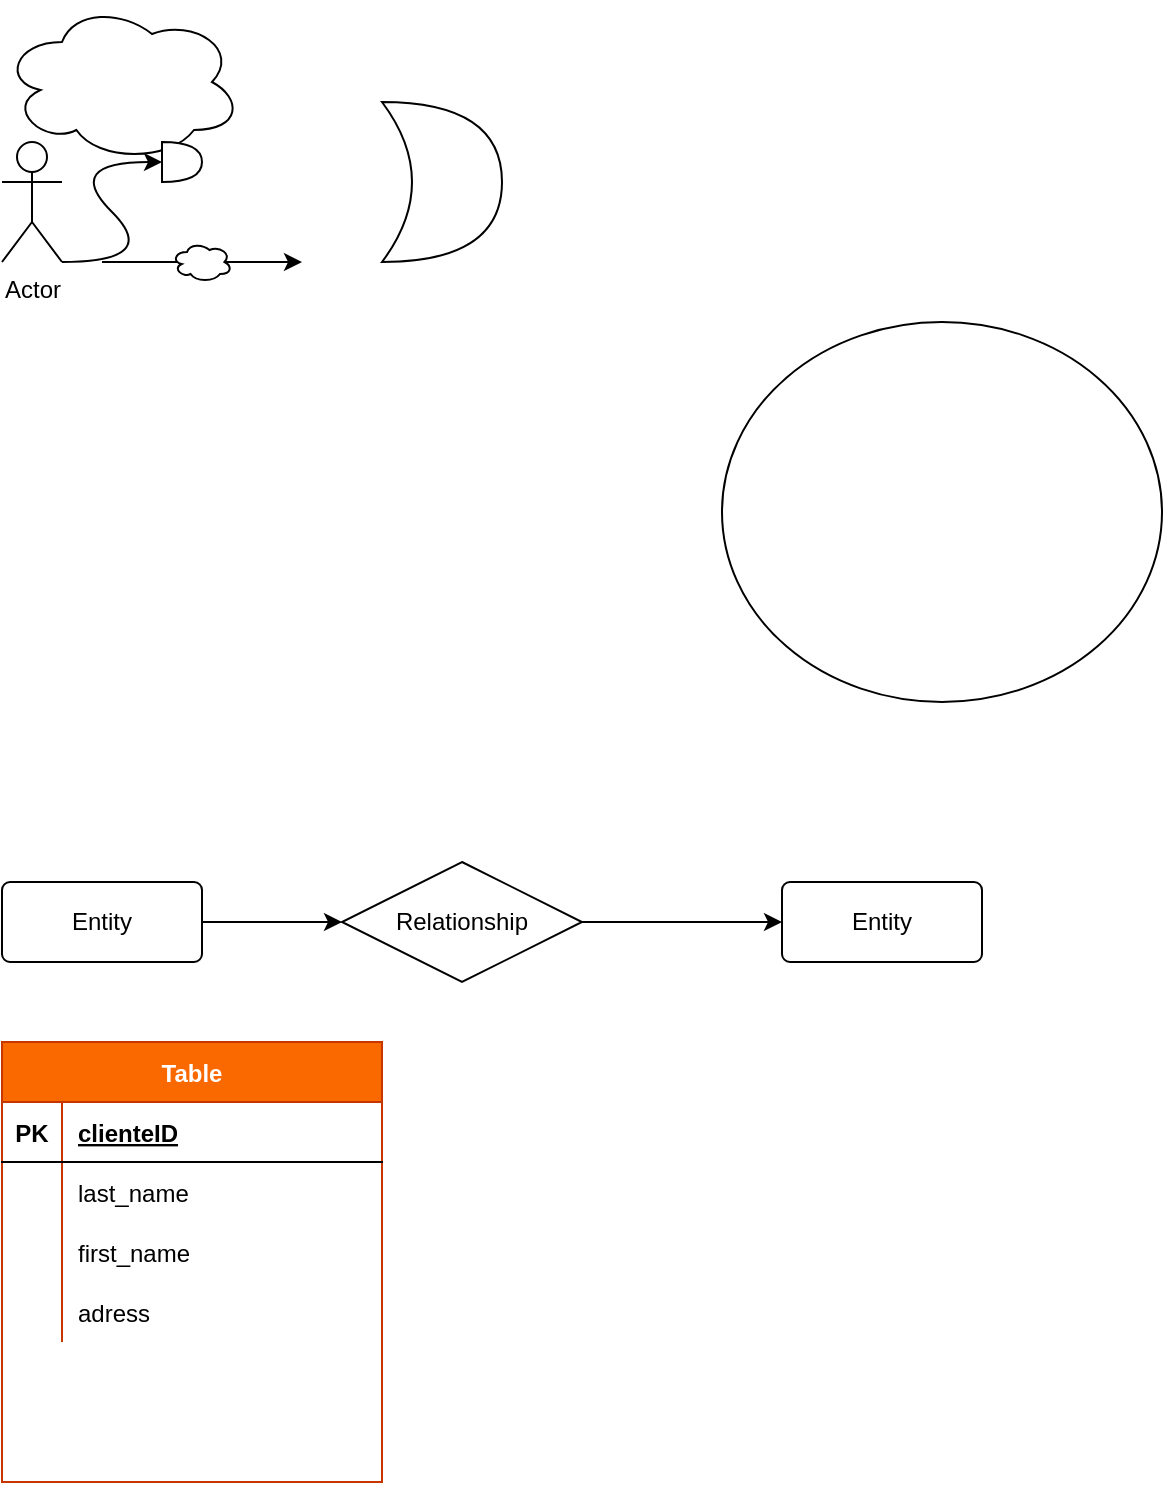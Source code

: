 <mxfile version="13.6.2" type="github">
  <diagram id="QwEsTALOVHD5GLF-uJu8" name="Page-1">
    <mxGraphModel dx="795" dy="456" grid="1" gridSize="10" guides="1" tooltips="1" connect="1" arrows="1" fold="1" page="1" pageScale="1" pageWidth="827" pageHeight="1169" math="0" shadow="0">
      <root>
        <mxCell id="0" />
        <mxCell id="1" parent="0" />
        <mxCell id="-1Mi1pXsmesw67d8ZnRU-1" value="" style="ellipse;whiteSpace=wrap;html=1;" vertex="1" parent="1">
          <mxGeometry x="540" y="280" width="220" height="190" as="geometry" />
        </mxCell>
        <mxCell id="-1Mi1pXsmesw67d8ZnRU-2" value="" style="ellipse;shape=cloud;whiteSpace=wrap;html=1;" vertex="1" parent="1">
          <mxGeometry x="180" y="120" width="120" height="80" as="geometry" />
        </mxCell>
        <mxCell id="-1Mi1pXsmesw67d8ZnRU-3" value="Actor" style="shape=umlActor;verticalLabelPosition=bottom;verticalAlign=top;html=1;outlineConnect=0;" vertex="1" parent="1">
          <mxGeometry x="180" y="190" width="30" height="60" as="geometry" />
        </mxCell>
        <mxCell id="-1Mi1pXsmesw67d8ZnRU-4" value="" style="curved=1;endArrow=classic;html=1;" edge="1" parent="1">
          <mxGeometry width="50" height="50" relative="1" as="geometry">
            <mxPoint x="210" y="250" as="sourcePoint" />
            <mxPoint x="260" y="200" as="targetPoint" />
            <Array as="points">
              <mxPoint x="260" y="250" />
              <mxPoint x="210" y="200" />
            </Array>
          </mxGeometry>
        </mxCell>
        <mxCell id="-1Mi1pXsmesw67d8ZnRU-5" value="" style="endArrow=classic;html=1;" edge="1" parent="1">
          <mxGeometry relative="1" as="geometry">
            <mxPoint x="230" y="250" as="sourcePoint" />
            <mxPoint x="330" y="250" as="targetPoint" />
          </mxGeometry>
        </mxCell>
        <mxCell id="-1Mi1pXsmesw67d8ZnRU-6" value="" style="shape=cloud;html=1;outlineConnect=0;" vertex="1" parent="-1Mi1pXsmesw67d8ZnRU-5">
          <mxGeometry width="30" height="20" relative="1" as="geometry">
            <mxPoint x="-15" y="-10" as="offset" />
          </mxGeometry>
        </mxCell>
        <mxCell id="-1Mi1pXsmesw67d8ZnRU-7" value="" style="shape=xor;whiteSpace=wrap;html=1;" vertex="1" parent="1">
          <mxGeometry x="370" y="170" width="60" height="80" as="geometry" />
        </mxCell>
        <mxCell id="-1Mi1pXsmesw67d8ZnRU-8" value="" style="shape=or;whiteSpace=wrap;html=1;" vertex="1" parent="1">
          <mxGeometry x="260" y="190" width="20" height="20" as="geometry" />
        </mxCell>
        <mxCell id="-1Mi1pXsmesw67d8ZnRU-12" style="edgeStyle=orthogonalEdgeStyle;rounded=0;orthogonalLoop=1;jettySize=auto;html=1;entryX=0;entryY=0.5;entryDx=0;entryDy=0;" edge="1" parent="1" source="-1Mi1pXsmesw67d8ZnRU-9" target="-1Mi1pXsmesw67d8ZnRU-11">
          <mxGeometry relative="1" as="geometry" />
        </mxCell>
        <mxCell id="-1Mi1pXsmesw67d8ZnRU-9" value="Entity" style="rounded=1;arcSize=10;whiteSpace=wrap;html=1;align=center;" vertex="1" parent="1">
          <mxGeometry x="180" y="560" width="100" height="40" as="geometry" />
        </mxCell>
        <mxCell id="-1Mi1pXsmesw67d8ZnRU-10" value="Entity" style="rounded=1;arcSize=10;whiteSpace=wrap;html=1;align=center;" vertex="1" parent="1">
          <mxGeometry x="570" y="560" width="100" height="40" as="geometry" />
        </mxCell>
        <mxCell id="-1Mi1pXsmesw67d8ZnRU-13" style="edgeStyle=orthogonalEdgeStyle;rounded=0;orthogonalLoop=1;jettySize=auto;html=1;entryX=0;entryY=0.5;entryDx=0;entryDy=0;" edge="1" parent="1" source="-1Mi1pXsmesw67d8ZnRU-11" target="-1Mi1pXsmesw67d8ZnRU-10">
          <mxGeometry relative="1" as="geometry" />
        </mxCell>
        <mxCell id="-1Mi1pXsmesw67d8ZnRU-11" value="Relationship" style="shape=rhombus;perimeter=rhombusPerimeter;whiteSpace=wrap;html=1;align=center;" vertex="1" parent="1">
          <mxGeometry x="350" y="550" width="120" height="60" as="geometry" />
        </mxCell>
        <mxCell id="-1Mi1pXsmesw67d8ZnRU-14" value="Table" style="shape=table;startSize=30;container=1;collapsible=1;childLayout=tableLayout;fixedRows=1;rowLines=0;fontStyle=1;align=center;resizeLast=1;fillColor=#fa6800;strokeColor=#C73500;fontColor=#ffffff;" vertex="1" parent="1">
          <mxGeometry x="180" y="640" width="190" height="220" as="geometry" />
        </mxCell>
        <mxCell id="-1Mi1pXsmesw67d8ZnRU-15" value="" style="shape=partialRectangle;collapsible=0;dropTarget=0;pointerEvents=0;fillColor=none;top=0;left=0;bottom=1;right=0;points=[[0,0.5],[1,0.5]];portConstraint=eastwest;" vertex="1" parent="-1Mi1pXsmesw67d8ZnRU-14">
          <mxGeometry y="30" width="190" height="30" as="geometry" />
        </mxCell>
        <mxCell id="-1Mi1pXsmesw67d8ZnRU-16" value="PK" style="shape=partialRectangle;connectable=0;fillColor=none;top=0;left=0;bottom=0;right=0;fontStyle=1;overflow=hidden;" vertex="1" parent="-1Mi1pXsmesw67d8ZnRU-15">
          <mxGeometry width="30" height="30" as="geometry" />
        </mxCell>
        <mxCell id="-1Mi1pXsmesw67d8ZnRU-17" value="clienteID" style="shape=partialRectangle;connectable=0;fillColor=none;top=0;left=0;bottom=0;right=0;align=left;spacingLeft=6;fontStyle=5;overflow=hidden;" vertex="1" parent="-1Mi1pXsmesw67d8ZnRU-15">
          <mxGeometry x="30" width="160" height="30" as="geometry" />
        </mxCell>
        <mxCell id="-1Mi1pXsmesw67d8ZnRU-18" value="" style="shape=partialRectangle;collapsible=0;dropTarget=0;pointerEvents=0;fillColor=none;top=0;left=0;bottom=0;right=0;points=[[0,0.5],[1,0.5]];portConstraint=eastwest;" vertex="1" parent="-1Mi1pXsmesw67d8ZnRU-14">
          <mxGeometry y="60" width="190" height="30" as="geometry" />
        </mxCell>
        <mxCell id="-1Mi1pXsmesw67d8ZnRU-19" value="" style="shape=partialRectangle;connectable=0;fillColor=none;top=0;left=0;bottom=0;right=0;editable=1;overflow=hidden;" vertex="1" parent="-1Mi1pXsmesw67d8ZnRU-18">
          <mxGeometry width="30" height="30" as="geometry" />
        </mxCell>
        <mxCell id="-1Mi1pXsmesw67d8ZnRU-20" value="last_name" style="shape=partialRectangle;connectable=0;fillColor=none;top=0;left=0;bottom=0;right=0;align=left;spacingLeft=6;overflow=hidden;" vertex="1" parent="-1Mi1pXsmesw67d8ZnRU-18">
          <mxGeometry x="30" width="160" height="30" as="geometry" />
        </mxCell>
        <mxCell id="-1Mi1pXsmesw67d8ZnRU-21" value="" style="shape=partialRectangle;collapsible=0;dropTarget=0;pointerEvents=0;fillColor=none;top=0;left=0;bottom=0;right=0;points=[[0,0.5],[1,0.5]];portConstraint=eastwest;" vertex="1" parent="-1Mi1pXsmesw67d8ZnRU-14">
          <mxGeometry y="90" width="190" height="30" as="geometry" />
        </mxCell>
        <mxCell id="-1Mi1pXsmesw67d8ZnRU-22" value="" style="shape=partialRectangle;connectable=0;fillColor=none;top=0;left=0;bottom=0;right=0;editable=1;overflow=hidden;" vertex="1" parent="-1Mi1pXsmesw67d8ZnRU-21">
          <mxGeometry width="30" height="30" as="geometry" />
        </mxCell>
        <mxCell id="-1Mi1pXsmesw67d8ZnRU-23" value="first_name" style="shape=partialRectangle;connectable=0;fillColor=none;top=0;left=0;bottom=0;right=0;align=left;spacingLeft=6;overflow=hidden;" vertex="1" parent="-1Mi1pXsmesw67d8ZnRU-21">
          <mxGeometry x="30" width="160" height="30" as="geometry" />
        </mxCell>
        <mxCell id="-1Mi1pXsmesw67d8ZnRU-24" value="" style="shape=partialRectangle;collapsible=0;dropTarget=0;pointerEvents=0;fillColor=none;top=0;left=0;bottom=0;right=0;points=[[0,0.5],[1,0.5]];portConstraint=eastwest;" vertex="1" parent="-1Mi1pXsmesw67d8ZnRU-14">
          <mxGeometry y="120" width="190" height="30" as="geometry" />
        </mxCell>
        <mxCell id="-1Mi1pXsmesw67d8ZnRU-25" value="" style="shape=partialRectangle;connectable=0;fillColor=none;top=0;left=0;bottom=0;right=0;editable=1;overflow=hidden;" vertex="1" parent="-1Mi1pXsmesw67d8ZnRU-24">
          <mxGeometry width="30" height="30" as="geometry" />
        </mxCell>
        <mxCell id="-1Mi1pXsmesw67d8ZnRU-26" value="adress" style="shape=partialRectangle;connectable=0;fillColor=none;top=0;left=0;bottom=0;right=0;align=left;spacingLeft=6;overflow=hidden;" vertex="1" parent="-1Mi1pXsmesw67d8ZnRU-24">
          <mxGeometry x="30" width="160" height="30" as="geometry" />
        </mxCell>
        <mxCell id="-1Mi1pXsmesw67d8ZnRU-27" value="" style="shape=partialRectangle;connectable=0;fillColor=none;top=0;left=0;bottom=0;right=0;align=left;spacingLeft=6;overflow=hidden;" vertex="1" parent="1">
          <mxGeometry x="210" y="790" width="160" height="30" as="geometry" />
        </mxCell>
      </root>
    </mxGraphModel>
  </diagram>
</mxfile>
